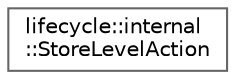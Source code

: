 digraph "Graphical Class Hierarchy"
{
 // LATEX_PDF_SIZE
  bgcolor="transparent";
  edge [fontname=Helvetica,fontsize=10,labelfontname=Helvetica,labelfontsize=10];
  node [fontname=Helvetica,fontsize=10,shape=box,height=0.2,width=0.4];
  rankdir="LR";
  Node0 [id="Node000000",label="lifecycle::internal\l::StoreLevelAction",height=0.2,width=0.4,color="grey40", fillcolor="white", style="filled",URL="$dc/dcd/structlifecycle_1_1internal_1_1StoreLevelAction.html",tooltip=" "];
}
